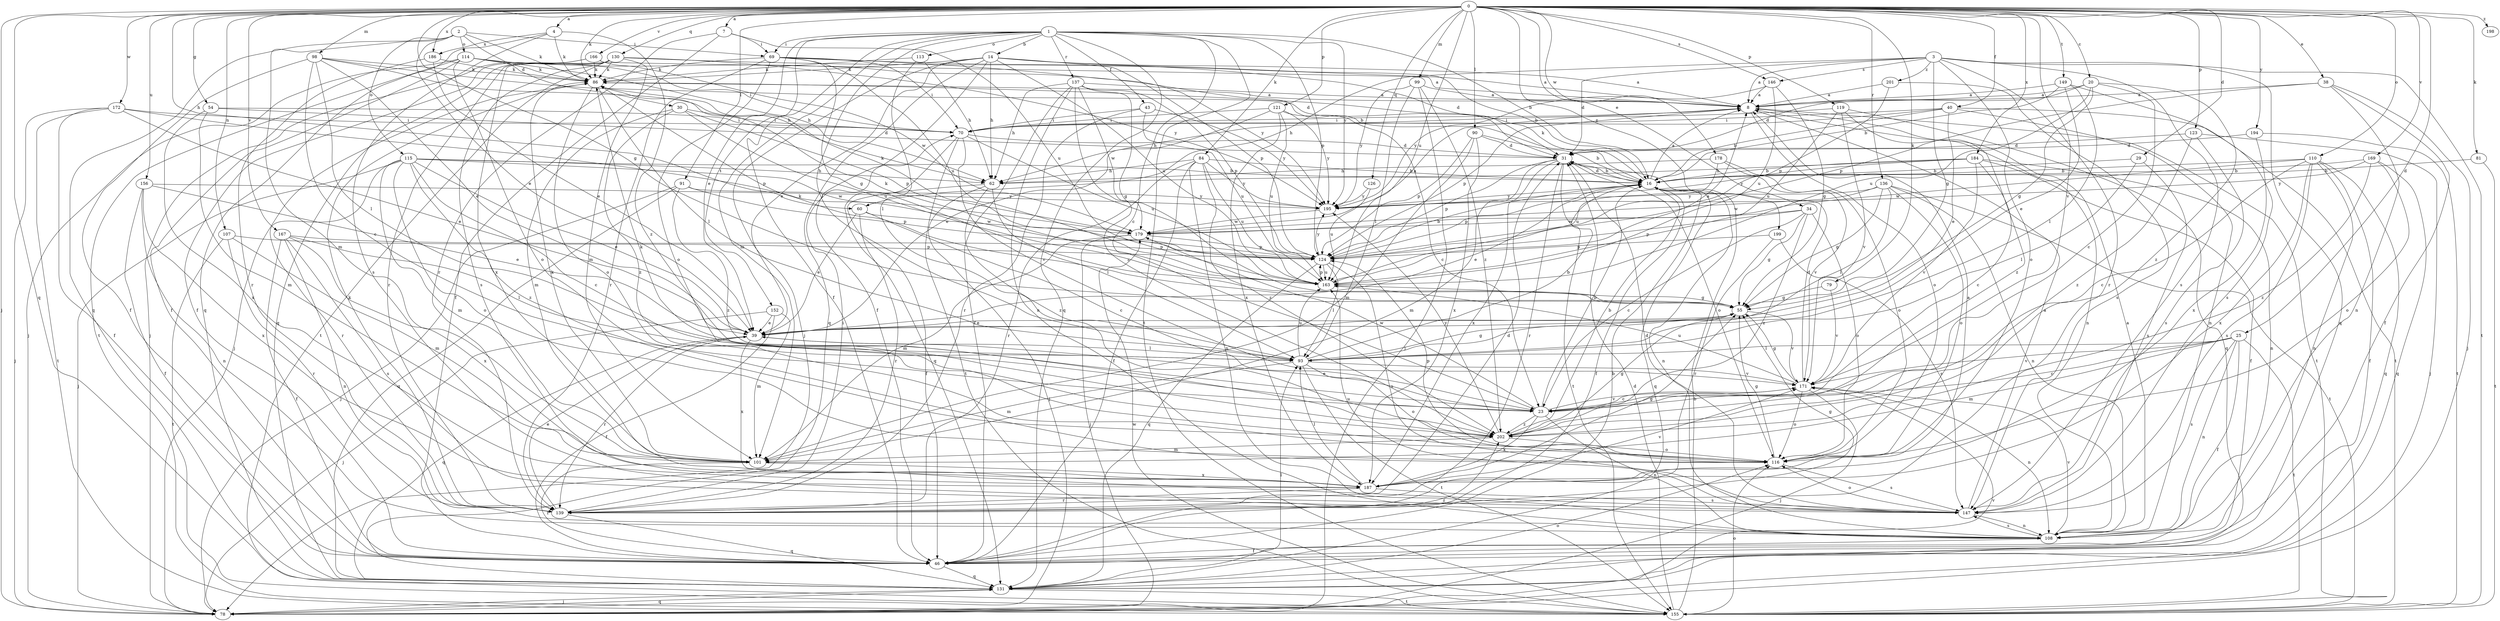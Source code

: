 strict digraph  {
0;
1;
2;
3;
4;
7;
8;
14;
16;
20;
23;
25;
29;
30;
31;
34;
38;
39;
40;
43;
46;
54;
55;
60;
62;
69;
70;
78;
79;
81;
84;
86;
90;
91;
93;
98;
99;
101;
107;
108;
110;
113;
114;
115;
116;
119;
121;
123;
124;
126;
130;
131;
136;
137;
139;
146;
147;
149;
152;
155;
156;
163;
166;
167;
169;
171;
172;
178;
179;
184;
186;
187;
194;
195;
198;
199;
201;
202;
0 -> 4  [label=a];
0 -> 7  [label=a];
0 -> 20  [label=c];
0 -> 25  [label=d];
0 -> 29  [label=d];
0 -> 34  [label=e];
0 -> 38  [label=e];
0 -> 40  [label=f];
0 -> 54  [label=g];
0 -> 55  [label=g];
0 -> 60  [label=h];
0 -> 78  [label=j];
0 -> 79  [label=k];
0 -> 81  [label=k];
0 -> 84  [label=k];
0 -> 86  [label=k];
0 -> 90  [label=l];
0 -> 91  [label=l];
0 -> 98  [label=m];
0 -> 99  [label=m];
0 -> 107  [label=n];
0 -> 110  [label=o];
0 -> 119  [label=p];
0 -> 121  [label=p];
0 -> 123  [label=p];
0 -> 126  [label=q];
0 -> 130  [label=q];
0 -> 131  [label=q];
0 -> 136  [label=r];
0 -> 146  [label=s];
0 -> 149  [label=t];
0 -> 156  [label=u];
0 -> 163  [label=u];
0 -> 166  [label=v];
0 -> 167  [label=v];
0 -> 169  [label=v];
0 -> 171  [label=v];
0 -> 172  [label=w];
0 -> 178  [label=w];
0 -> 184  [label=x];
0 -> 186  [label=x];
0 -> 194  [label=y];
0 -> 198  [label=z];
0 -> 199  [label=z];
1 -> 14  [label=b];
1 -> 16  [label=b];
1 -> 23  [label=c];
1 -> 39  [label=e];
1 -> 43  [label=f];
1 -> 46  [label=f];
1 -> 69  [label=i];
1 -> 93  [label=l];
1 -> 101  [label=m];
1 -> 113  [label=o];
1 -> 124  [label=p];
1 -> 131  [label=q];
1 -> 137  [label=r];
1 -> 152  [label=t];
1 -> 155  [label=t];
1 -> 195  [label=y];
2 -> 30  [label=d];
2 -> 39  [label=e];
2 -> 69  [label=i];
2 -> 86  [label=k];
2 -> 101  [label=m];
2 -> 114  [label=o];
2 -> 115  [label=o];
2 -> 131  [label=q];
3 -> 8  [label=a];
3 -> 31  [label=d];
3 -> 55  [label=g];
3 -> 60  [label=h];
3 -> 116  [label=o];
3 -> 131  [label=q];
3 -> 139  [label=r];
3 -> 146  [label=s];
3 -> 147  [label=s];
3 -> 155  [label=t];
3 -> 201  [label=z];
4 -> 86  [label=k];
4 -> 131  [label=q];
4 -> 147  [label=s];
4 -> 186  [label=x];
4 -> 202  [label=z];
7 -> 46  [label=f];
7 -> 69  [label=i];
7 -> 139  [label=r];
7 -> 163  [label=u];
8 -> 70  [label=i];
8 -> 108  [label=n];
8 -> 116  [label=o];
8 -> 124  [label=p];
8 -> 155  [label=t];
14 -> 8  [label=a];
14 -> 16  [label=b];
14 -> 39  [label=e];
14 -> 46  [label=f];
14 -> 62  [label=h];
14 -> 78  [label=j];
14 -> 86  [label=k];
14 -> 124  [label=p];
14 -> 131  [label=q];
14 -> 163  [label=u];
16 -> 8  [label=a];
16 -> 31  [label=d];
16 -> 39  [label=e];
16 -> 46  [label=f];
16 -> 86  [label=k];
16 -> 108  [label=n];
16 -> 124  [label=p];
16 -> 131  [label=q];
16 -> 195  [label=y];
20 -> 8  [label=a];
20 -> 23  [label=c];
20 -> 31  [label=d];
20 -> 55  [label=g];
20 -> 163  [label=u];
20 -> 202  [label=z];
23 -> 16  [label=b];
23 -> 39  [label=e];
23 -> 86  [label=k];
23 -> 108  [label=n];
23 -> 171  [label=v];
23 -> 179  [label=w];
23 -> 187  [label=x];
23 -> 202  [label=z];
25 -> 23  [label=c];
25 -> 46  [label=f];
25 -> 93  [label=l];
25 -> 101  [label=m];
25 -> 108  [label=n];
25 -> 147  [label=s];
25 -> 155  [label=t];
25 -> 171  [label=v];
29 -> 16  [label=b];
29 -> 93  [label=l];
29 -> 147  [label=s];
30 -> 70  [label=i];
30 -> 101  [label=m];
30 -> 124  [label=p];
30 -> 163  [label=u];
30 -> 202  [label=z];
31 -> 16  [label=b];
31 -> 101  [label=m];
31 -> 116  [label=o];
31 -> 124  [label=p];
31 -> 139  [label=r];
31 -> 155  [label=t];
31 -> 187  [label=x];
34 -> 23  [label=c];
34 -> 55  [label=g];
34 -> 116  [label=o];
34 -> 124  [label=p];
34 -> 179  [label=w];
34 -> 202  [label=z];
38 -> 8  [label=a];
38 -> 46  [label=f];
38 -> 78  [label=j];
38 -> 108  [label=n];
38 -> 124  [label=p];
39 -> 93  [label=l];
39 -> 131  [label=q];
39 -> 139  [label=r];
39 -> 187  [label=x];
40 -> 16  [label=b];
40 -> 39  [label=e];
40 -> 62  [label=h];
40 -> 70  [label=i];
40 -> 108  [label=n];
40 -> 155  [label=t];
43 -> 70  [label=i];
43 -> 139  [label=r];
43 -> 163  [label=u];
43 -> 195  [label=y];
46 -> 16  [label=b];
46 -> 131  [label=q];
46 -> 202  [label=z];
54 -> 31  [label=d];
54 -> 70  [label=i];
54 -> 101  [label=m];
54 -> 187  [label=x];
55 -> 39  [label=e];
55 -> 86  [label=k];
55 -> 171  [label=v];
60 -> 23  [label=c];
60 -> 39  [label=e];
60 -> 139  [label=r];
60 -> 179  [label=w];
62 -> 46  [label=f];
62 -> 78  [label=j];
62 -> 93  [label=l];
62 -> 202  [label=z];
69 -> 31  [label=d];
69 -> 55  [label=g];
69 -> 70  [label=i];
69 -> 86  [label=k];
69 -> 116  [label=o];
69 -> 139  [label=r];
69 -> 163  [label=u];
69 -> 195  [label=y];
70 -> 31  [label=d];
70 -> 131  [label=q];
70 -> 155  [label=t];
70 -> 163  [label=u];
70 -> 171  [label=v];
78 -> 131  [label=q];
78 -> 171  [label=v];
79 -> 55  [label=g];
79 -> 171  [label=v];
81 -> 16  [label=b];
81 -> 155  [label=t];
84 -> 16  [label=b];
84 -> 46  [label=f];
84 -> 62  [label=h];
84 -> 108  [label=n];
84 -> 139  [label=r];
84 -> 163  [label=u];
84 -> 195  [label=y];
84 -> 202  [label=z];
86 -> 8  [label=a];
86 -> 78  [label=j];
86 -> 93  [label=l];
86 -> 116  [label=o];
90 -> 16  [label=b];
90 -> 31  [label=d];
90 -> 101  [label=m];
90 -> 124  [label=p];
90 -> 187  [label=x];
91 -> 78  [label=j];
91 -> 124  [label=p];
91 -> 131  [label=q];
91 -> 195  [label=y];
91 -> 202  [label=z];
93 -> 16  [label=b];
93 -> 55  [label=g];
93 -> 101  [label=m];
93 -> 116  [label=o];
93 -> 155  [label=t];
93 -> 163  [label=u];
93 -> 171  [label=v];
98 -> 23  [label=c];
98 -> 31  [label=d];
98 -> 39  [label=e];
98 -> 46  [label=f];
98 -> 62  [label=h];
98 -> 86  [label=k];
98 -> 93  [label=l];
99 -> 8  [label=a];
99 -> 78  [label=j];
99 -> 93  [label=l];
99 -> 195  [label=y];
99 -> 202  [label=z];
101 -> 46  [label=f];
101 -> 86  [label=k];
101 -> 187  [label=x];
107 -> 101  [label=m];
107 -> 124  [label=p];
107 -> 139  [label=r];
107 -> 155  [label=t];
108 -> 8  [label=a];
108 -> 46  [label=f];
108 -> 147  [label=s];
108 -> 171  [label=v];
110 -> 16  [label=b];
110 -> 23  [label=c];
110 -> 46  [label=f];
110 -> 108  [label=n];
110 -> 131  [label=q];
110 -> 147  [label=s];
110 -> 179  [label=w];
110 -> 187  [label=x];
113 -> 62  [label=h];
113 -> 86  [label=k];
113 -> 93  [label=l];
114 -> 16  [label=b];
114 -> 46  [label=f];
114 -> 62  [label=h];
114 -> 70  [label=i];
114 -> 78  [label=j];
114 -> 86  [label=k];
114 -> 116  [label=o];
114 -> 155  [label=t];
115 -> 16  [label=b];
115 -> 23  [label=c];
115 -> 39  [label=e];
115 -> 62  [label=h];
115 -> 78  [label=j];
115 -> 101  [label=m];
115 -> 116  [label=o];
115 -> 139  [label=r];
115 -> 179  [label=w];
115 -> 202  [label=z];
116 -> 55  [label=g];
116 -> 124  [label=p];
116 -> 147  [label=s];
119 -> 70  [label=i];
119 -> 131  [label=q];
119 -> 163  [label=u];
119 -> 171  [label=v];
119 -> 202  [label=z];
121 -> 23  [label=c];
121 -> 39  [label=e];
121 -> 70  [label=i];
121 -> 163  [label=u];
121 -> 187  [label=x];
121 -> 195  [label=y];
123 -> 31  [label=d];
123 -> 78  [label=j];
123 -> 147  [label=s];
123 -> 202  [label=z];
124 -> 16  [label=b];
124 -> 93  [label=l];
124 -> 131  [label=q];
124 -> 147  [label=s];
124 -> 163  [label=u];
124 -> 195  [label=y];
126 -> 163  [label=u];
126 -> 195  [label=y];
130 -> 8  [label=a];
130 -> 86  [label=k];
130 -> 101  [label=m];
130 -> 131  [label=q];
130 -> 139  [label=r];
130 -> 147  [label=s];
130 -> 155  [label=t];
130 -> 187  [label=x];
130 -> 195  [label=y];
131 -> 78  [label=j];
131 -> 93  [label=l];
131 -> 116  [label=o];
131 -> 155  [label=t];
136 -> 55  [label=g];
136 -> 93  [label=l];
136 -> 108  [label=n];
136 -> 116  [label=o];
136 -> 155  [label=t];
136 -> 179  [label=w];
136 -> 195  [label=y];
137 -> 8  [label=a];
137 -> 46  [label=f];
137 -> 55  [label=g];
137 -> 62  [label=h];
137 -> 108  [label=n];
137 -> 124  [label=p];
137 -> 179  [label=w];
137 -> 202  [label=z];
139 -> 31  [label=d];
139 -> 39  [label=e];
139 -> 55  [label=g];
139 -> 70  [label=i];
139 -> 86  [label=k];
139 -> 131  [label=q];
146 -> 8  [label=a];
146 -> 55  [label=g];
146 -> 163  [label=u];
146 -> 195  [label=y];
147 -> 8  [label=a];
147 -> 31  [label=d];
147 -> 108  [label=n];
147 -> 116  [label=o];
147 -> 163  [label=u];
149 -> 8  [label=a];
149 -> 16  [label=b];
149 -> 39  [label=e];
149 -> 93  [label=l];
149 -> 147  [label=s];
152 -> 39  [label=e];
152 -> 46  [label=f];
152 -> 78  [label=j];
152 -> 101  [label=m];
155 -> 16  [label=b];
155 -> 31  [label=d];
155 -> 116  [label=o];
155 -> 179  [label=w];
156 -> 39  [label=e];
156 -> 46  [label=f];
156 -> 108  [label=n];
156 -> 187  [label=x];
156 -> 195  [label=y];
163 -> 8  [label=a];
163 -> 55  [label=g];
163 -> 86  [label=k];
163 -> 124  [label=p];
166 -> 8  [label=a];
166 -> 46  [label=f];
166 -> 78  [label=j];
166 -> 86  [label=k];
166 -> 179  [label=w];
167 -> 46  [label=f];
167 -> 93  [label=l];
167 -> 108  [label=n];
167 -> 124  [label=p];
167 -> 147  [label=s];
167 -> 187  [label=x];
169 -> 16  [label=b];
169 -> 116  [label=o];
169 -> 131  [label=q];
169 -> 195  [label=y];
169 -> 202  [label=z];
171 -> 23  [label=c];
171 -> 31  [label=d];
171 -> 55  [label=g];
171 -> 78  [label=j];
171 -> 108  [label=n];
171 -> 116  [label=o];
171 -> 163  [label=u];
172 -> 39  [label=e];
172 -> 46  [label=f];
172 -> 70  [label=i];
172 -> 78  [label=j];
172 -> 124  [label=p];
172 -> 155  [label=t];
178 -> 62  [label=h];
178 -> 116  [label=o];
178 -> 163  [label=u];
178 -> 171  [label=v];
179 -> 8  [label=a];
179 -> 78  [label=j];
179 -> 86  [label=k];
179 -> 101  [label=m];
179 -> 124  [label=p];
184 -> 16  [label=b];
184 -> 23  [label=c];
184 -> 46  [label=f];
184 -> 62  [label=h];
184 -> 108  [label=n];
184 -> 171  [label=v];
184 -> 195  [label=y];
186 -> 39  [label=e];
186 -> 86  [label=k];
186 -> 139  [label=r];
187 -> 8  [label=a];
187 -> 55  [label=g];
187 -> 93  [label=l];
187 -> 139  [label=r];
187 -> 147  [label=s];
187 -> 171  [label=v];
194 -> 31  [label=d];
194 -> 155  [label=t];
194 -> 187  [label=x];
195 -> 179  [label=w];
199 -> 124  [label=p];
199 -> 139  [label=r];
199 -> 147  [label=s];
201 -> 8  [label=a];
201 -> 124  [label=p];
201 -> 147  [label=s];
202 -> 16  [label=b];
202 -> 55  [label=g];
202 -> 101  [label=m];
202 -> 116  [label=o];
202 -> 195  [label=y];
}
